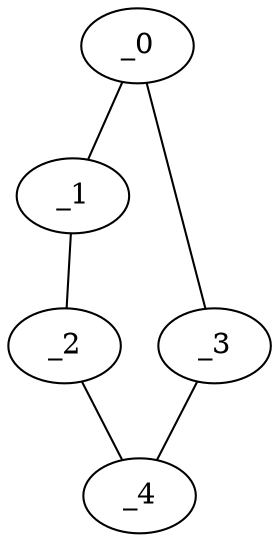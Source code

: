 graph AP1_0013 {
	_0	 [x="0.261093",
		y="0.802714"];
	_1	 [x="0.929238",
		y="2.56966"];
	_0 -- _1;
	_3	 [x="0.591389",
		y="1.76793"];
	_0 -- _3;
	_2	 [x="2.01808",
		y="0.491321"];
	_1 -- _2;
	_4	 [x="1.63649",
		y="1.43816"];
	_2 -- _4;
	_3 -- _4;
}
